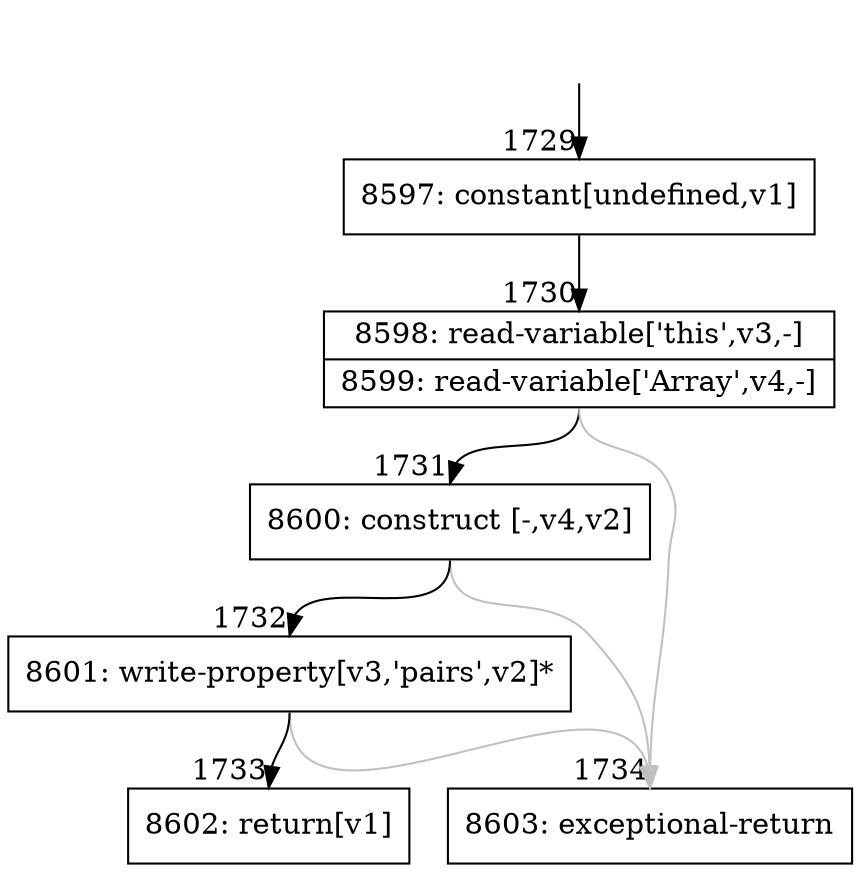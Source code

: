 digraph {
rankdir="TD"
BB_entry114[shape=none,label=""];
BB_entry114 -> BB1729 [tailport=s, headport=n, headlabel="    1729"]
BB1729 [shape=record label="{8597: constant[undefined,v1]}" ] 
BB1729 -> BB1730 [tailport=s, headport=n, headlabel="      1730"]
BB1730 [shape=record label="{8598: read-variable['this',v3,-]|8599: read-variable['Array',v4,-]}" ] 
BB1730 -> BB1731 [tailport=s, headport=n, headlabel="      1731"]
BB1730 -> BB1734 [tailport=s, headport=n, color=gray, headlabel="      1734"]
BB1731 [shape=record label="{8600: construct [-,v4,v2]}" ] 
BB1731 -> BB1732 [tailport=s, headport=n, headlabel="      1732"]
BB1731 -> BB1734 [tailport=s, headport=n, color=gray]
BB1732 [shape=record label="{8601: write-property[v3,'pairs',v2]*}" ] 
BB1732 -> BB1733 [tailport=s, headport=n, headlabel="      1733"]
BB1732 -> BB1734 [tailport=s, headport=n, color=gray]
BB1733 [shape=record label="{8602: return[v1]}" ] 
BB1734 [shape=record label="{8603: exceptional-return}" ] 
//#$~ 1002
}
